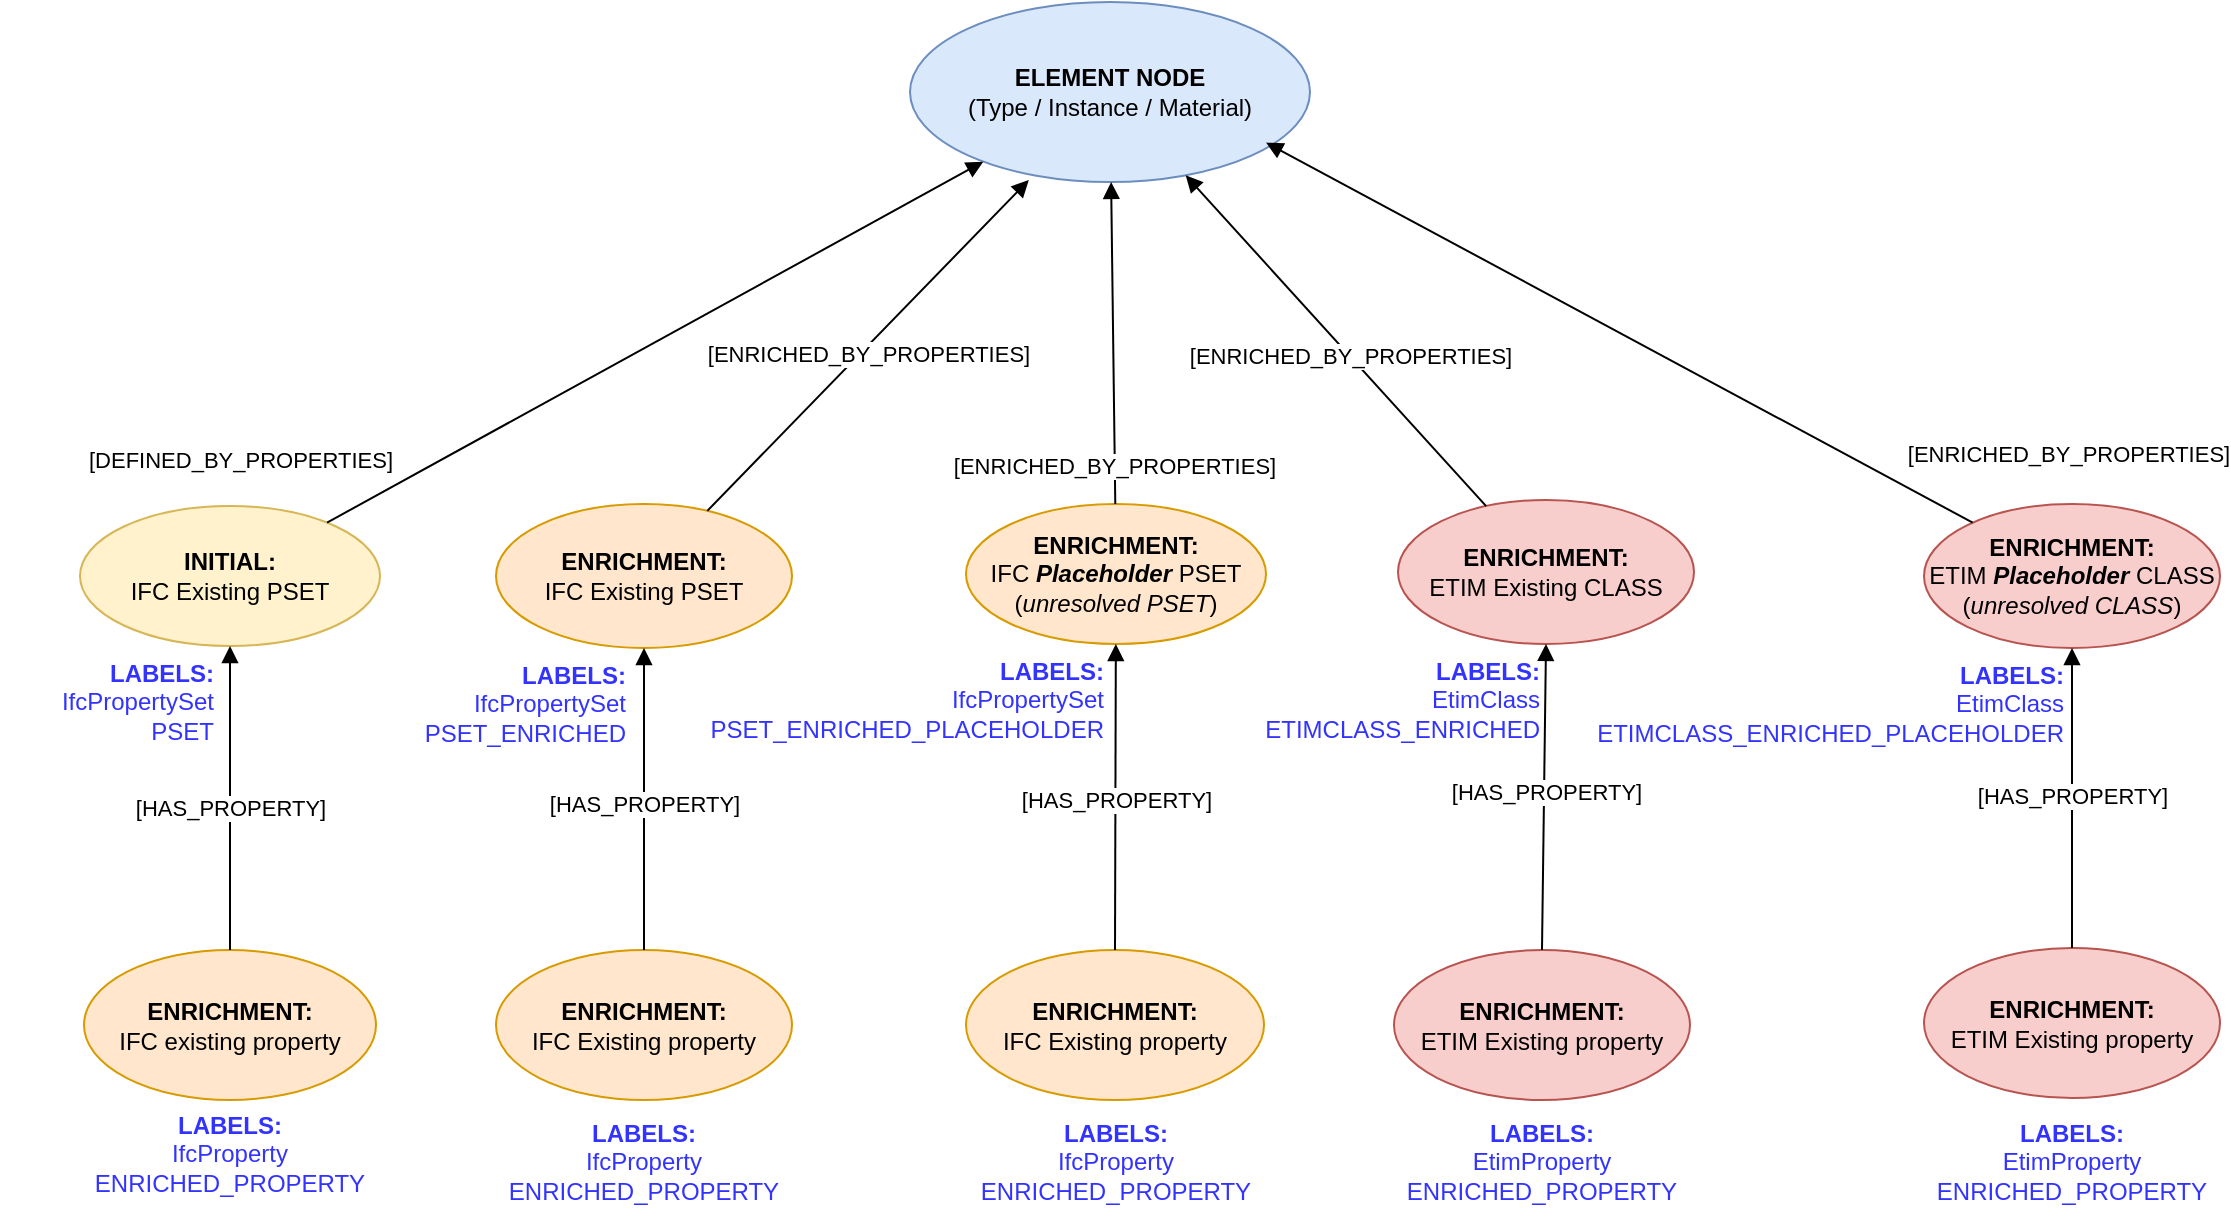 <mxfile version="28.2.5">
  <diagram name="Graph Enrichment Strategy (Corrected Arrows)" id="0">
    <mxGraphModel dx="1198" dy="707" grid="0" gridSize="10" guides="1" tooltips="1" connect="1" arrows="1" fold="1" page="1" pageScale="1" pageWidth="1169" pageHeight="827" background="none" math="0" shadow="0">
      <root>
        <mxCell id="0" />
        <mxCell id="1" parent="0" />
        <mxCell id="el" value="&lt;b&gt;ELEMENT NODE&lt;/b&gt;&lt;br&gt;(Type / Instance / Material)" style="ellipse;whiteSpace=wrap;html=1;fillColor=#dae8fc;strokeColor=#6c8ebf;" parent="1" vertex="1">
          <mxGeometry x="470" y="112" width="200" height="90" as="geometry" />
        </mxCell>
        <mxCell id="ifcps" value="&lt;b&gt;INITIAL:&lt;/b&gt;&lt;div&gt;IFC Existing PSET&lt;/div&gt;" style="ellipse;whiteSpace=wrap;html=1;fillColor=#fff2cc;strokeColor=#d6b656;" parent="1" vertex="1">
          <mxGeometry x="55" y="364" width="150" height="70" as="geometry" />
        </mxCell>
        <mxCell id="enrps" value="&lt;b&gt;ENRICHMENT:&lt;/b&gt;&lt;br&gt;&lt;div&gt;IFC &lt;b&gt;&lt;i&gt;Placeholder&lt;/i&gt;&lt;/b&gt; PSET&lt;/div&gt;&lt;div&gt;(&lt;i&gt;unresolved PSET&lt;/i&gt;)&lt;/div&gt;" style="ellipse;whiteSpace=wrap;html=1;fillColor=#ffe6cc;strokeColor=#d79b00;" parent="1" vertex="1">
          <mxGeometry x="498" y="363" width="150" height="70" as="geometry" />
        </mxCell>
        <mxCell id="eprop_ifc" value="&lt;b&gt;ENRICHMENT:&lt;/b&gt;&lt;br&gt;&lt;div&gt;IFC existing property&lt;/div&gt;" style="ellipse;whiteSpace=wrap;html=1;fillColor=#ffe6cc;strokeColor=#d79b00;" parent="1" vertex="1">
          <mxGeometry x="57" y="586" width="146" height="75" as="geometry" />
        </mxCell>
        <mxCell id="eprop1" value="&lt;b&gt;ENRICHMENT:&lt;/b&gt;&lt;br&gt;&lt;div&gt;IFC Existing property&lt;/div&gt;" style="ellipse;whiteSpace=wrap;html=1;fillColor=#ffe6cc;strokeColor=#d79b00;" parent="1" vertex="1">
          <mxGeometry x="498" y="586" width="149" height="75" as="geometry" />
        </mxCell>
        <mxCell id="edge_dbp" value="[DEFINED_BY_PROPERTIES]" style="endArrow=block;html=1;" parent="1" source="ifcps" target="el" edge="1">
          <mxGeometry x="-1" y="52" relative="1" as="geometry">
            <mxPoint x="-18" y="14" as="offset" />
          </mxGeometry>
        </mxCell>
        <mxCell id="edge_ebp" value="[ENRICHED_BY_PROPERTIES]" style="endArrow=block;html=1;" parent="1" source="enrps" target="el" edge="1">
          <mxGeometry x="-0.762" relative="1" as="geometry">
            <mxPoint as="offset" />
            <mxPoint x="480.651" y="205.996" as="targetPoint" />
          </mxGeometry>
        </mxCell>
        <mxCell id="edge_enriches" value="[HAS_PROPERTY]" style="endArrow=block;html=1;" parent="1" source="eprop_ifc" target="ifcps" edge="1">
          <mxGeometry x="-0.067" relative="1" as="geometry">
            <mxPoint as="offset" />
          </mxGeometry>
        </mxCell>
        <mxCell id="edge_has1" value="[HAS_PROPERTY]" style="endArrow=block;html=1;" parent="1" source="eprop1" target="enrps" edge="1">
          <mxGeometry x="-0.011" relative="1" as="geometry">
            <mxPoint as="offset" />
          </mxGeometry>
        </mxCell>
        <mxCell id="Hi_qhKK5leBrRsqj2-Qh-1" value="&lt;b&gt;ENRICHMENT:&lt;/b&gt;&lt;div&gt;IFC Existing PSET&lt;/div&gt;" style="ellipse;whiteSpace=wrap;html=1;fillColor=#ffe6cc;strokeColor=#d79b00;" parent="1" vertex="1">
          <mxGeometry x="263" y="363" width="148" height="72" as="geometry" />
        </mxCell>
        <mxCell id="Hi_qhKK5leBrRsqj2-Qh-2" value="[ENRICHED_BY_PROPERTIES]" style="endArrow=block;html=1;entryX=0.297;entryY=0.989;entryDx=0;entryDy=0;entryPerimeter=0;" parent="1" source="Hi_qhKK5leBrRsqj2-Qh-1" target="el" edge="1">
          <mxGeometry x="-0.019" y="-2" relative="1" as="geometry">
            <mxPoint y="1" as="offset" />
            <mxPoint x="477" y="206" as="targetPoint" />
          </mxGeometry>
        </mxCell>
        <mxCell id="KvcFm-wtRcM6RTDPmmiR-1" value="&lt;b&gt;ENRICHMENT:&lt;/b&gt;&lt;br&gt;&lt;div&gt;IFC Existing property&lt;/div&gt;" style="ellipse;whiteSpace=wrap;html=1;fillColor=#ffe6cc;strokeColor=#d79b00;" parent="1" vertex="1">
          <mxGeometry x="263" y="586" width="148" height="75" as="geometry" />
        </mxCell>
        <mxCell id="KvcFm-wtRcM6RTDPmmiR-4" value="[HAS_PROPERTY]" style="endArrow=block;html=1;entryX=0.5;entryY=1;entryDx=0;entryDy=0;exitX=0.5;exitY=0;exitDx=0;exitDy=0;" parent="1" source="KvcFm-wtRcM6RTDPmmiR-1" target="Hi_qhKK5leBrRsqj2-Qh-1" edge="1">
          <mxGeometry x="-0.034" relative="1" as="geometry">
            <mxPoint as="offset" />
            <mxPoint x="290" y="515" as="sourcePoint" />
            <mxPoint x="313" y="433" as="targetPoint" />
          </mxGeometry>
        </mxCell>
        <mxCell id="KvcFm-wtRcM6RTDPmmiR-5" value="&lt;b&gt;ENRICHMENT:&lt;/b&gt;&lt;br&gt;&lt;div&gt;ETIM Existing CLASS&lt;/div&gt;" style="ellipse;whiteSpace=wrap;html=1;fillColor=#f8cecc;strokeColor=#b85450;" parent="1" vertex="1">
          <mxGeometry x="714" y="361" width="148" height="72" as="geometry" />
        </mxCell>
        <mxCell id="KvcFm-wtRcM6RTDPmmiR-6" value="[ENRICHED_BY_PROPERTIES]" style="endArrow=block;html=1;" parent="1" source="KvcFm-wtRcM6RTDPmmiR-5" target="el" edge="1">
          <mxGeometry x="-0.09" relative="1" as="geometry">
            <mxPoint as="offset" />
            <mxPoint x="773" y="202" as="targetPoint" />
          </mxGeometry>
        </mxCell>
        <mxCell id="KvcFm-wtRcM6RTDPmmiR-7" value="&lt;b&gt;ENRICHMENT:&lt;/b&gt;&lt;br&gt;&lt;div&gt;ETIM Existing property&lt;/div&gt;" style="ellipse;whiteSpace=wrap;html=1;fillColor=#f8cecc;strokeColor=#b85450;" parent="1" vertex="1">
          <mxGeometry x="712" y="586" width="148" height="75" as="geometry" />
        </mxCell>
        <mxCell id="KvcFm-wtRcM6RTDPmmiR-8" value="[HAS_PROPERTY]" style="endArrow=block;html=1;entryX=0.5;entryY=1;entryDx=0;entryDy=0;exitX=0.5;exitY=0;exitDx=0;exitDy=0;" parent="1" source="KvcFm-wtRcM6RTDPmmiR-7" target="KvcFm-wtRcM6RTDPmmiR-5" edge="1">
          <mxGeometry x="0.033" y="-1" relative="1" as="geometry">
            <mxPoint as="offset" />
            <mxPoint x="728" y="515" as="sourcePoint" />
            <mxPoint x="751" y="433" as="targetPoint" />
          </mxGeometry>
        </mxCell>
        <mxCell id="KvcFm-wtRcM6RTDPmmiR-9" value="&lt;b&gt;ENRICHMENT:&lt;/b&gt;&lt;br&gt;&lt;div&gt;&lt;div&gt;ETIM &lt;i&gt;&lt;b&gt;Placeholder &lt;/b&gt;&lt;/i&gt;CLASS&lt;/div&gt;&lt;div&gt;(&lt;i&gt;unresolved CLASS&lt;/i&gt;)&lt;/div&gt;&lt;/div&gt;" style="ellipse;whiteSpace=wrap;html=1;fillColor=#f8cecc;strokeColor=#b85450;" parent="1" vertex="1">
          <mxGeometry x="977" y="363" width="148" height="72" as="geometry" />
        </mxCell>
        <mxCell id="KvcFm-wtRcM6RTDPmmiR-10" value="[ENRICHED_BY_PROPERTIES]" style="endArrow=block;html=1;entryX=0.89;entryY=0.781;entryDx=0;entryDy=0;entryPerimeter=0;" parent="1" source="KvcFm-wtRcM6RTDPmmiR-9" target="el" edge="1">
          <mxGeometry x="-1" y="-58" relative="1" as="geometry">
            <mxPoint x="20" y="17" as="offset" />
            <mxPoint x="962" y="205" as="targetPoint" />
          </mxGeometry>
        </mxCell>
        <mxCell id="KvcFm-wtRcM6RTDPmmiR-11" value="&lt;b&gt;ENRICHMENT:&lt;/b&gt;&lt;br&gt;&lt;div&gt;ETIM Existing property&lt;/div&gt;" style="ellipse;whiteSpace=wrap;html=1;fillColor=#f8cecc;strokeColor=#b85450;" parent="1" vertex="1">
          <mxGeometry x="977" y="585" width="148" height="75" as="geometry" />
        </mxCell>
        <mxCell id="KvcFm-wtRcM6RTDPmmiR-12" value="[HAS_PROPERTY]" style="endArrow=block;html=1;entryX=0.5;entryY=1;entryDx=0;entryDy=0;exitX=0.5;exitY=0;exitDx=0;exitDy=0;" parent="1" source="KvcFm-wtRcM6RTDPmmiR-11" target="KvcFm-wtRcM6RTDPmmiR-9" edge="1">
          <mxGeometry x="0.023" relative="1" as="geometry">
            <mxPoint as="offset" />
            <mxPoint x="991" y="517" as="sourcePoint" />
            <mxPoint x="1014" y="435" as="targetPoint" />
          </mxGeometry>
        </mxCell>
        <mxCell id="N4XqMfg-8ZLFt4Hbmjw6-1" value="&lt;b&gt;&lt;font style=&quot;color: rgb(51, 51, 255);&quot;&gt;LABELS:&lt;/font&gt;&lt;/b&gt;&lt;div&gt;&lt;font style=&quot;color: rgb(51, 51, 255);&quot;&gt;IfcPropertySet&lt;/font&gt;&lt;/div&gt;&lt;div&gt;&lt;font style=&quot;color: rgb(51, 51, 255);&quot;&gt;PSET&lt;/font&gt;&lt;/div&gt;" style="text;html=1;align=right;verticalAlign=middle;whiteSpace=wrap;rounded=0;" parent="1" vertex="1">
          <mxGeometry x="15" y="434" width="109" height="56" as="geometry" />
        </mxCell>
        <mxCell id="N4XqMfg-8ZLFt4Hbmjw6-2" value="&lt;b&gt;&lt;font style=&quot;color: rgb(51, 51, 255);&quot;&gt;LABELS:&lt;/font&gt;&lt;/b&gt;&lt;div&gt;&lt;font style=&quot;color: rgb(51, 51, 255);&quot;&gt;IfcPropertySet&lt;/font&gt;&lt;/div&gt;&lt;div&gt;&lt;font style=&quot;color: rgb(51, 51, 255);&quot;&gt;PSET_ENRICHED&lt;/font&gt;&lt;/div&gt;" style="text;html=1;align=right;verticalAlign=middle;whiteSpace=wrap;rounded=0;" parent="1" vertex="1">
          <mxGeometry x="196" y="435" width="134" height="56" as="geometry" />
        </mxCell>
        <mxCell id="N4XqMfg-8ZLFt4Hbmjw6-3" value="&lt;b&gt;&lt;font style=&quot;color: rgb(51, 51, 255);&quot;&gt;LABELS:&lt;/font&gt;&lt;/b&gt;&lt;div&gt;&lt;font style=&quot;color: rgb(51, 51, 255);&quot;&gt;IfcPropertySet&lt;/font&gt;&lt;/div&gt;&lt;div&gt;&lt;font style=&quot;color: rgb(51, 51, 255);&quot;&gt;PSET_ENRICHED_PLACEHOLDER&lt;/font&gt;&lt;/div&gt;" style="text;html=1;align=right;verticalAlign=middle;whiteSpace=wrap;rounded=0;" parent="1" vertex="1">
          <mxGeometry x="364" y="433" width="205" height="56" as="geometry" />
        </mxCell>
        <mxCell id="N4XqMfg-8ZLFt4Hbmjw6-4" value="&lt;b&gt;&lt;font style=&quot;color: rgb(51, 51, 255);&quot;&gt;LABELS:&lt;/font&gt;&lt;/b&gt;&lt;div&gt;&lt;font style=&quot;color: rgb(51, 51, 255);&quot;&gt;EtimClass&lt;/font&gt;&lt;/div&gt;&lt;div&gt;&lt;font style=&quot;color: rgb(51, 51, 255);&quot;&gt;ETIMCLASS_ENRICHED&lt;/font&gt;&lt;/div&gt;" style="text;html=1;align=right;verticalAlign=middle;whiteSpace=wrap;rounded=0;" parent="1" vertex="1">
          <mxGeometry x="580" y="433" width="207" height="56" as="geometry" />
        </mxCell>
        <mxCell id="N4XqMfg-8ZLFt4Hbmjw6-5" value="&lt;b&gt;&lt;font style=&quot;color: rgb(51, 51, 255);&quot;&gt;LABELS:&lt;/font&gt;&lt;/b&gt;&lt;div&gt;&lt;font style=&quot;color: rgb(51, 51, 255);&quot;&gt;EtimClass&lt;/font&gt;&lt;/div&gt;&lt;div&gt;&lt;font style=&quot;color: rgb(51, 51, 255);&quot;&gt;ETIMCLASS_ENRICHED_PLACEHOLDER&lt;/font&gt;&lt;/div&gt;" style="text;html=1;align=right;verticalAlign=middle;whiteSpace=wrap;rounded=0;" parent="1" vertex="1">
          <mxGeometry x="809" y="435" width="240" height="56" as="geometry" />
        </mxCell>
        <mxCell id="s101kbsUAKh-Ah42ZVWH-1" value="&lt;b&gt;&lt;font style=&quot;color: rgb(51, 51, 255);&quot;&gt;LABELS:&lt;/font&gt;&lt;/b&gt;&lt;div&gt;&lt;font style=&quot;color: rgb(51, 51, 255);&quot;&gt;IfcProperty&lt;/font&gt;&lt;/div&gt;&lt;div&gt;&lt;font style=&quot;color: rgb(51, 51, 255);&quot;&gt;ENRICHED_PROPERTY&lt;/font&gt;&lt;/div&gt;" style="text;html=1;align=center;verticalAlign=middle;whiteSpace=wrap;rounded=0;" parent="1" vertex="1">
          <mxGeometry x="55" y="660" width="150" height="56" as="geometry" />
        </mxCell>
        <mxCell id="s101kbsUAKh-Ah42ZVWH-2" value="&lt;b&gt;&lt;font style=&quot;color: rgb(51, 51, 255);&quot;&gt;LABELS:&lt;/font&gt;&lt;/b&gt;&lt;div&gt;&lt;font style=&quot;color: rgb(51, 51, 255);&quot;&gt;IfcProperty&lt;/font&gt;&lt;/div&gt;&lt;div&gt;&lt;font style=&quot;color: rgb(51, 51, 255);&quot;&gt;ENRICHED_PROPERTY&lt;/font&gt;&lt;/div&gt;" style="text;html=1;align=center;verticalAlign=middle;whiteSpace=wrap;rounded=0;" parent="1" vertex="1">
          <mxGeometry x="262" y="664" width="150" height="56" as="geometry" />
        </mxCell>
        <mxCell id="s101kbsUAKh-Ah42ZVWH-3" value="&lt;b&gt;&lt;font style=&quot;color: rgb(51, 51, 255);&quot;&gt;LABELS:&lt;/font&gt;&lt;/b&gt;&lt;div&gt;&lt;font style=&quot;color: rgb(51, 51, 255);&quot;&gt;IfcProperty&lt;/font&gt;&lt;/div&gt;&lt;div&gt;&lt;font style=&quot;color: rgb(51, 51, 255);&quot;&gt;ENRICHED_PROPERTY&lt;/font&gt;&lt;/div&gt;" style="text;html=1;align=center;verticalAlign=middle;whiteSpace=wrap;rounded=0;" parent="1" vertex="1">
          <mxGeometry x="498" y="664" width="150" height="56" as="geometry" />
        </mxCell>
        <mxCell id="s101kbsUAKh-Ah42ZVWH-4" value="&lt;b&gt;&lt;font style=&quot;color: rgb(51, 51, 255);&quot;&gt;LABELS:&lt;/font&gt;&lt;/b&gt;&lt;div&gt;&lt;font style=&quot;color: rgb(51, 51, 255);&quot;&gt;EtimProperty&lt;/font&gt;&lt;/div&gt;&lt;div&gt;&lt;font style=&quot;color: rgb(51, 51, 255);&quot;&gt;ENRICHED_PROPERTY&lt;/font&gt;&lt;/div&gt;" style="text;html=1;align=center;verticalAlign=middle;whiteSpace=wrap;rounded=0;" parent="1" vertex="1">
          <mxGeometry x="711" y="664" width="150" height="56" as="geometry" />
        </mxCell>
        <mxCell id="s101kbsUAKh-Ah42ZVWH-5" value="&lt;b&gt;&lt;font style=&quot;color: rgb(51, 51, 255);&quot;&gt;LABELS:&lt;/font&gt;&lt;/b&gt;&lt;div&gt;&lt;font style=&quot;color: rgb(51, 51, 255);&quot;&gt;EtimProperty&lt;/font&gt;&lt;/div&gt;&lt;div&gt;&lt;font style=&quot;color: rgb(51, 51, 255);&quot;&gt;ENRICHED_PROPERTY&lt;/font&gt;&lt;/div&gt;" style="text;html=1;align=center;verticalAlign=middle;whiteSpace=wrap;rounded=0;" parent="1" vertex="1">
          <mxGeometry x="976" y="664" width="150" height="56" as="geometry" />
        </mxCell>
      </root>
    </mxGraphModel>
  </diagram>
</mxfile>
